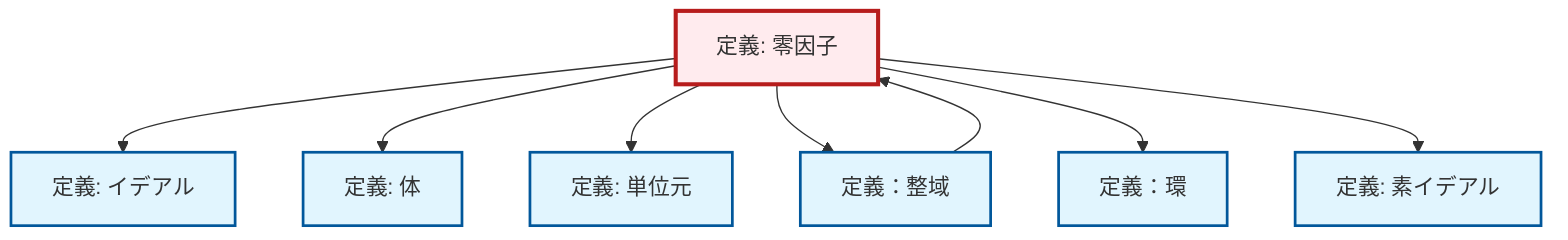 graph TD
    classDef definition fill:#e1f5fe,stroke:#01579b,stroke-width:2px
    classDef theorem fill:#f3e5f5,stroke:#4a148c,stroke-width:2px
    classDef axiom fill:#fff3e0,stroke:#e65100,stroke-width:2px
    classDef example fill:#e8f5e9,stroke:#1b5e20,stroke-width:2px
    classDef current fill:#ffebee,stroke:#b71c1c,stroke-width:3px
    def-ring["定義：環"]:::definition
    def-field["定義: 体"]:::definition
    def-ideal["定義: イデアル"]:::definition
    def-zero-divisor["定義: 零因子"]:::definition
    def-integral-domain["定義：整域"]:::definition
    def-prime-ideal["定義: 素イデアル"]:::definition
    def-identity-element["定義: 単位元"]:::definition
    def-zero-divisor --> def-ideal
    def-zero-divisor --> def-field
    def-zero-divisor --> def-identity-element
    def-zero-divisor --> def-integral-domain
    def-zero-divisor --> def-ring
    def-integral-domain --> def-zero-divisor
    def-zero-divisor --> def-prime-ideal
    class def-zero-divisor current
